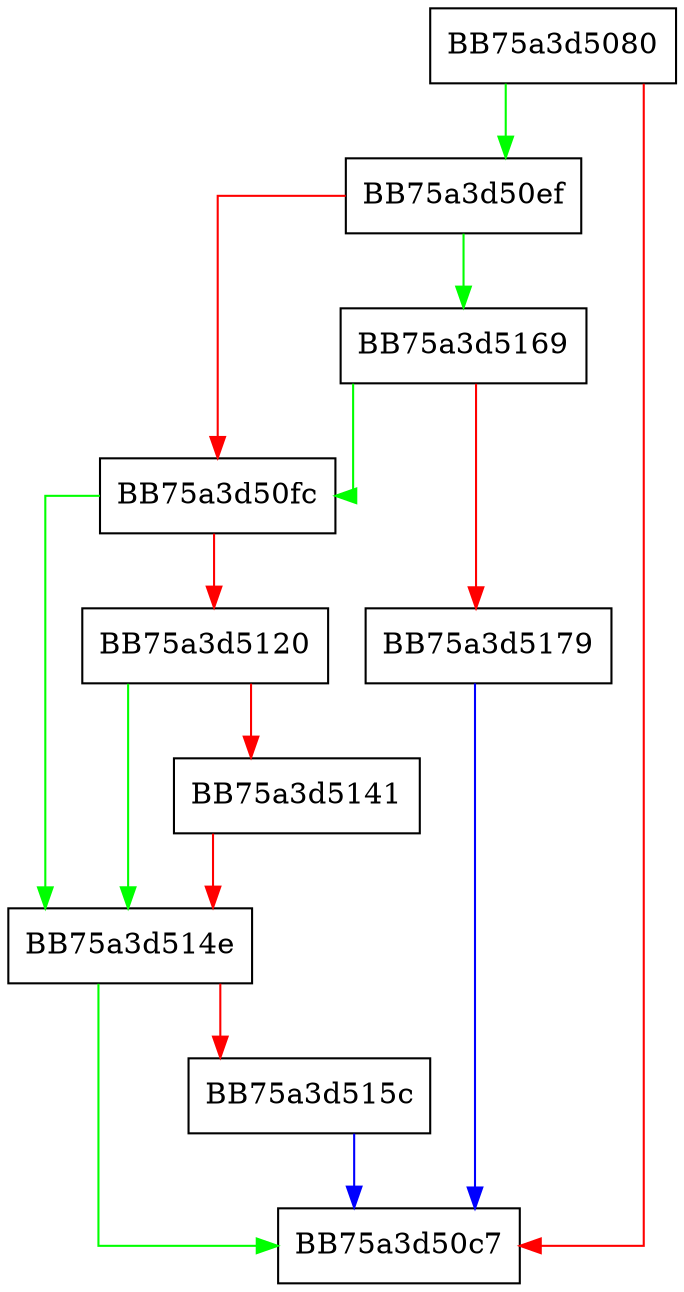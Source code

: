 digraph Update {
  node [shape="box"];
  graph [splines=ortho];
  BB75a3d5080 -> BB75a3d50ef [color="green"];
  BB75a3d5080 -> BB75a3d50c7 [color="red"];
  BB75a3d50ef -> BB75a3d5169 [color="green"];
  BB75a3d50ef -> BB75a3d50fc [color="red"];
  BB75a3d50fc -> BB75a3d514e [color="green"];
  BB75a3d50fc -> BB75a3d5120 [color="red"];
  BB75a3d5120 -> BB75a3d514e [color="green"];
  BB75a3d5120 -> BB75a3d5141 [color="red"];
  BB75a3d5141 -> BB75a3d514e [color="red"];
  BB75a3d514e -> BB75a3d50c7 [color="green"];
  BB75a3d514e -> BB75a3d515c [color="red"];
  BB75a3d515c -> BB75a3d50c7 [color="blue"];
  BB75a3d5169 -> BB75a3d50fc [color="green"];
  BB75a3d5169 -> BB75a3d5179 [color="red"];
  BB75a3d5179 -> BB75a3d50c7 [color="blue"];
}